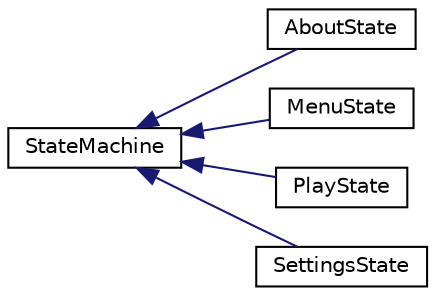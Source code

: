 digraph "Graphical Class Hierarchy"
{
 // INTERACTIVE_SVG=YES
 // LATEX_PDF_SIZE
  edge [fontname="Helvetica",fontsize="10",labelfontname="Helvetica",labelfontsize="10"];
  node [fontname="Helvetica",fontsize="10",shape=record];
  rankdir="LR";
  Node0 [label="StateMachine",height=0.2,width=0.4,color="black", fillcolor="white", style="filled",URL="$classStateMachine.html",tooltip=" "];
  Node0 -> Node1 [dir="back",color="midnightblue",fontsize="10",style="solid",fontname="Helvetica"];
  Node1 [label="AboutState",height=0.2,width=0.4,color="black", fillcolor="white", style="filled",URL="$classAboutState.html",tooltip=" "];
  Node0 -> Node2 [dir="back",color="midnightblue",fontsize="10",style="solid",fontname="Helvetica"];
  Node2 [label="MenuState",height=0.2,width=0.4,color="black", fillcolor="white", style="filled",URL="$classMenuState.html",tooltip=" "];
  Node0 -> Node3 [dir="back",color="midnightblue",fontsize="10",style="solid",fontname="Helvetica"];
  Node3 [label="PlayState",height=0.2,width=0.4,color="black", fillcolor="white", style="filled",URL="$classPlayState.html",tooltip=" "];
  Node0 -> Node4 [dir="back",color="midnightblue",fontsize="10",style="solid",fontname="Helvetica"];
  Node4 [label="SettingsState",height=0.2,width=0.4,color="black", fillcolor="white", style="filled",URL="$classSettingsState.html",tooltip=" "];
}
